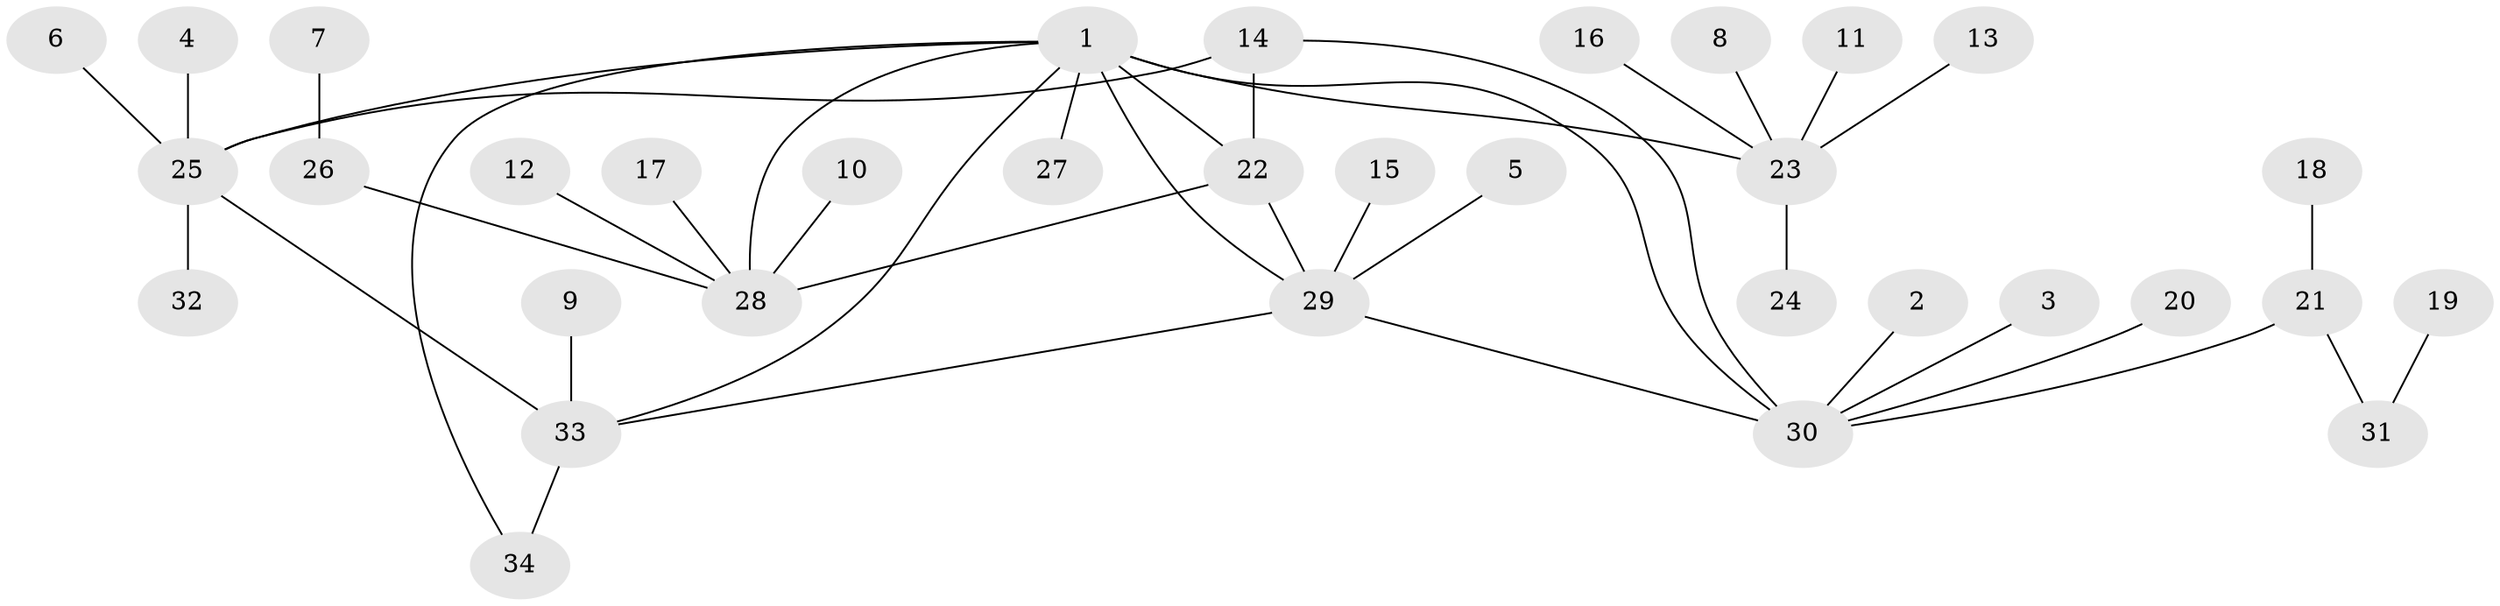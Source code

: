 // original degree distribution, {5: 0.06153846153846154, 9: 0.03076923076923077, 4: 0.046153846153846156, 7: 0.046153846153846156, 6: 0.015384615384615385, 3: 0.07692307692307693, 10: 0.015384615384615385, 2: 0.12307692307692308, 1: 0.5846153846153846}
// Generated by graph-tools (version 1.1) at 2025/26/03/09/25 03:26:36]
// undirected, 34 vertices, 41 edges
graph export_dot {
graph [start="1"]
  node [color=gray90,style=filled];
  1;
  2;
  3;
  4;
  5;
  6;
  7;
  8;
  9;
  10;
  11;
  12;
  13;
  14;
  15;
  16;
  17;
  18;
  19;
  20;
  21;
  22;
  23;
  24;
  25;
  26;
  27;
  28;
  29;
  30;
  31;
  32;
  33;
  34;
  1 -- 22 [weight=1.0];
  1 -- 23 [weight=2.0];
  1 -- 25 [weight=1.0];
  1 -- 27 [weight=1.0];
  1 -- 28 [weight=1.0];
  1 -- 29 [weight=1.0];
  1 -- 30 [weight=1.0];
  1 -- 33 [weight=1.0];
  1 -- 34 [weight=1.0];
  2 -- 30 [weight=1.0];
  3 -- 30 [weight=1.0];
  4 -- 25 [weight=1.0];
  5 -- 29 [weight=1.0];
  6 -- 25 [weight=1.0];
  7 -- 26 [weight=1.0];
  8 -- 23 [weight=1.0];
  9 -- 33 [weight=1.0];
  10 -- 28 [weight=1.0];
  11 -- 23 [weight=1.0];
  12 -- 28 [weight=1.0];
  13 -- 23 [weight=1.0];
  14 -- 22 [weight=2.0];
  14 -- 25 [weight=2.0];
  14 -- 30 [weight=1.0];
  15 -- 29 [weight=1.0];
  16 -- 23 [weight=1.0];
  17 -- 28 [weight=1.0];
  18 -- 21 [weight=1.0];
  19 -- 31 [weight=1.0];
  20 -- 30 [weight=1.0];
  21 -- 30 [weight=1.0];
  21 -- 31 [weight=1.0];
  22 -- 28 [weight=2.0];
  22 -- 29 [weight=2.0];
  23 -- 24 [weight=1.0];
  25 -- 32 [weight=1.0];
  25 -- 33 [weight=1.0];
  26 -- 28 [weight=1.0];
  29 -- 30 [weight=2.0];
  29 -- 33 [weight=1.0];
  33 -- 34 [weight=1.0];
}
